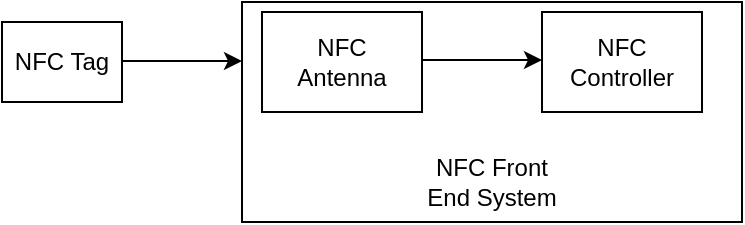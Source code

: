 <mxfile version="10.8.0" type="device"><diagram id="14uhwegiwIC5NN6WJguR" name="Page-1"><mxGraphModel dx="840" dy="452" grid="1" gridSize="10" guides="1" tooltips="1" connect="1" arrows="1" fold="1" page="1" pageScale="1" pageWidth="850" pageHeight="1100" math="0" shadow="0"><root><mxCell id="0"/><mxCell id="1" parent="0"/><mxCell id="IWCSitC81X0cB0ksQY3G-2" value="NFC Tag" style="rounded=0;whiteSpace=wrap;html=1;" vertex="1" parent="1"><mxGeometry x="20" y="30" width="60" height="40" as="geometry"/></mxCell><mxCell id="IWCSitC81X0cB0ksQY3G-3" value="" style="endArrow=classic;html=1;" edge="1" parent="1"><mxGeometry width="50" height="50" relative="1" as="geometry"><mxPoint x="80" y="49.5" as="sourcePoint"/><mxPoint x="140" y="49.5" as="targetPoint"/></mxGeometry></mxCell><mxCell id="IWCSitC81X0cB0ksQY3G-4" value="" style="rounded=0;whiteSpace=wrap;html=1;" vertex="1" parent="1"><mxGeometry x="140" y="20" width="250" height="110" as="geometry"/></mxCell><mxCell id="IWCSitC81X0cB0ksQY3G-5" value="" style="rounded=0;whiteSpace=wrap;html=1;" vertex="1" parent="1"><mxGeometry x="150" y="25" width="80" height="50" as="geometry"/></mxCell><mxCell id="IWCSitC81X0cB0ksQY3G-6" value="" style="rounded=0;whiteSpace=wrap;html=1;" vertex="1" parent="1"><mxGeometry x="290" y="25" width="80" height="50" as="geometry"/></mxCell><mxCell id="IWCSitC81X0cB0ksQY3G-7" value="NFC Front End System" style="text;html=1;strokeColor=none;fillColor=none;align=center;verticalAlign=middle;whiteSpace=wrap;rounded=0;" vertex="1" parent="1"><mxGeometry x="225" y="100" width="80" height="20" as="geometry"/></mxCell><mxCell id="IWCSitC81X0cB0ksQY3G-8" value="NFC Antenna" style="text;html=1;strokeColor=none;fillColor=none;align=center;verticalAlign=middle;whiteSpace=wrap;rounded=0;" vertex="1" parent="1"><mxGeometry x="155" y="40" width="70" height="20" as="geometry"/></mxCell><mxCell id="IWCSitC81X0cB0ksQY3G-10" value="" style="endArrow=classic;html=1;" edge="1" parent="1"><mxGeometry width="50" height="50" relative="1" as="geometry"><mxPoint x="230" y="49" as="sourcePoint"/><mxPoint x="290" y="49" as="targetPoint"/></mxGeometry></mxCell><mxCell id="IWCSitC81X0cB0ksQY3G-15" value="NFC Controller" style="text;html=1;strokeColor=none;fillColor=none;align=center;verticalAlign=middle;whiteSpace=wrap;rounded=0;" vertex="1" parent="1"><mxGeometry x="295" y="40" width="70" height="20" as="geometry"/></mxCell></root></mxGraphModel></diagram></mxfile>